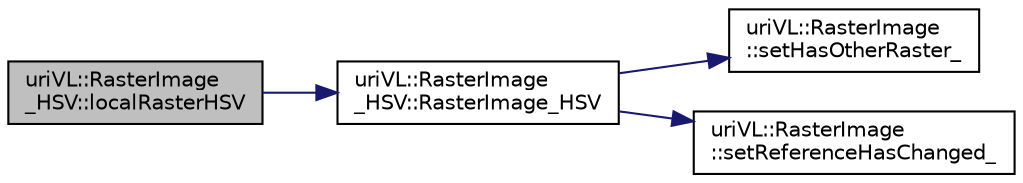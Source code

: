 digraph "uriVL::RasterImage_HSV::localRasterHSV"
{
  edge [fontname="Helvetica",fontsize="10",labelfontname="Helvetica",labelfontsize="10"];
  node [fontname="Helvetica",fontsize="10",shape=record];
  rankdir="LR";
  Node1 [label="uriVL::RasterImage\l_HSV::localRasterHSV",height=0.2,width=0.4,color="black", fillcolor="grey75", style="filled", fontcolor="black"];
  Node1 -> Node2 [color="midnightblue",fontsize="10",style="solid",fontname="Helvetica"];
  Node2 [label="uriVL::RasterImage\l_HSV::RasterImage_HSV",height=0.2,width=0.4,color="black", fillcolor="white", style="filled",URL="$classuriVL_1_1RasterImage__HSV.html#a30324910ac783857a820ac7c7b3ee6d7",tooltip="Creates an undimensioned RGBa float color raster image. "];
  Node2 -> Node3 [color="midnightblue",fontsize="10",style="solid",fontname="Helvetica"];
  Node3 [label="uriVL::RasterImage\l::setHasOtherRaster_",height=0.2,width=0.4,color="black", fillcolor="white", style="filled",URL="$classuriVL_1_1RasterImage.html#ae95cfdcea4f84f2ba5d664ef4c28e87d",tooltip="Called by a derived class to indicate whether one of its instances has another (other than float) ras..."];
  Node2 -> Node4 [color="midnightblue",fontsize="10",style="solid",fontname="Helvetica"];
  Node4 [label="uriVL::RasterImage\l::setReferenceHasChanged_",height=0.2,width=0.4,color="black", fillcolor="white", style="filled",URL="$classuriVL_1_1RasterImage.html#a6c62baac612cff6df7be87dce2dfc5fb",tooltip="To be called by a child class that has modified the graphworld or one of the secondary rasters..."];
}
